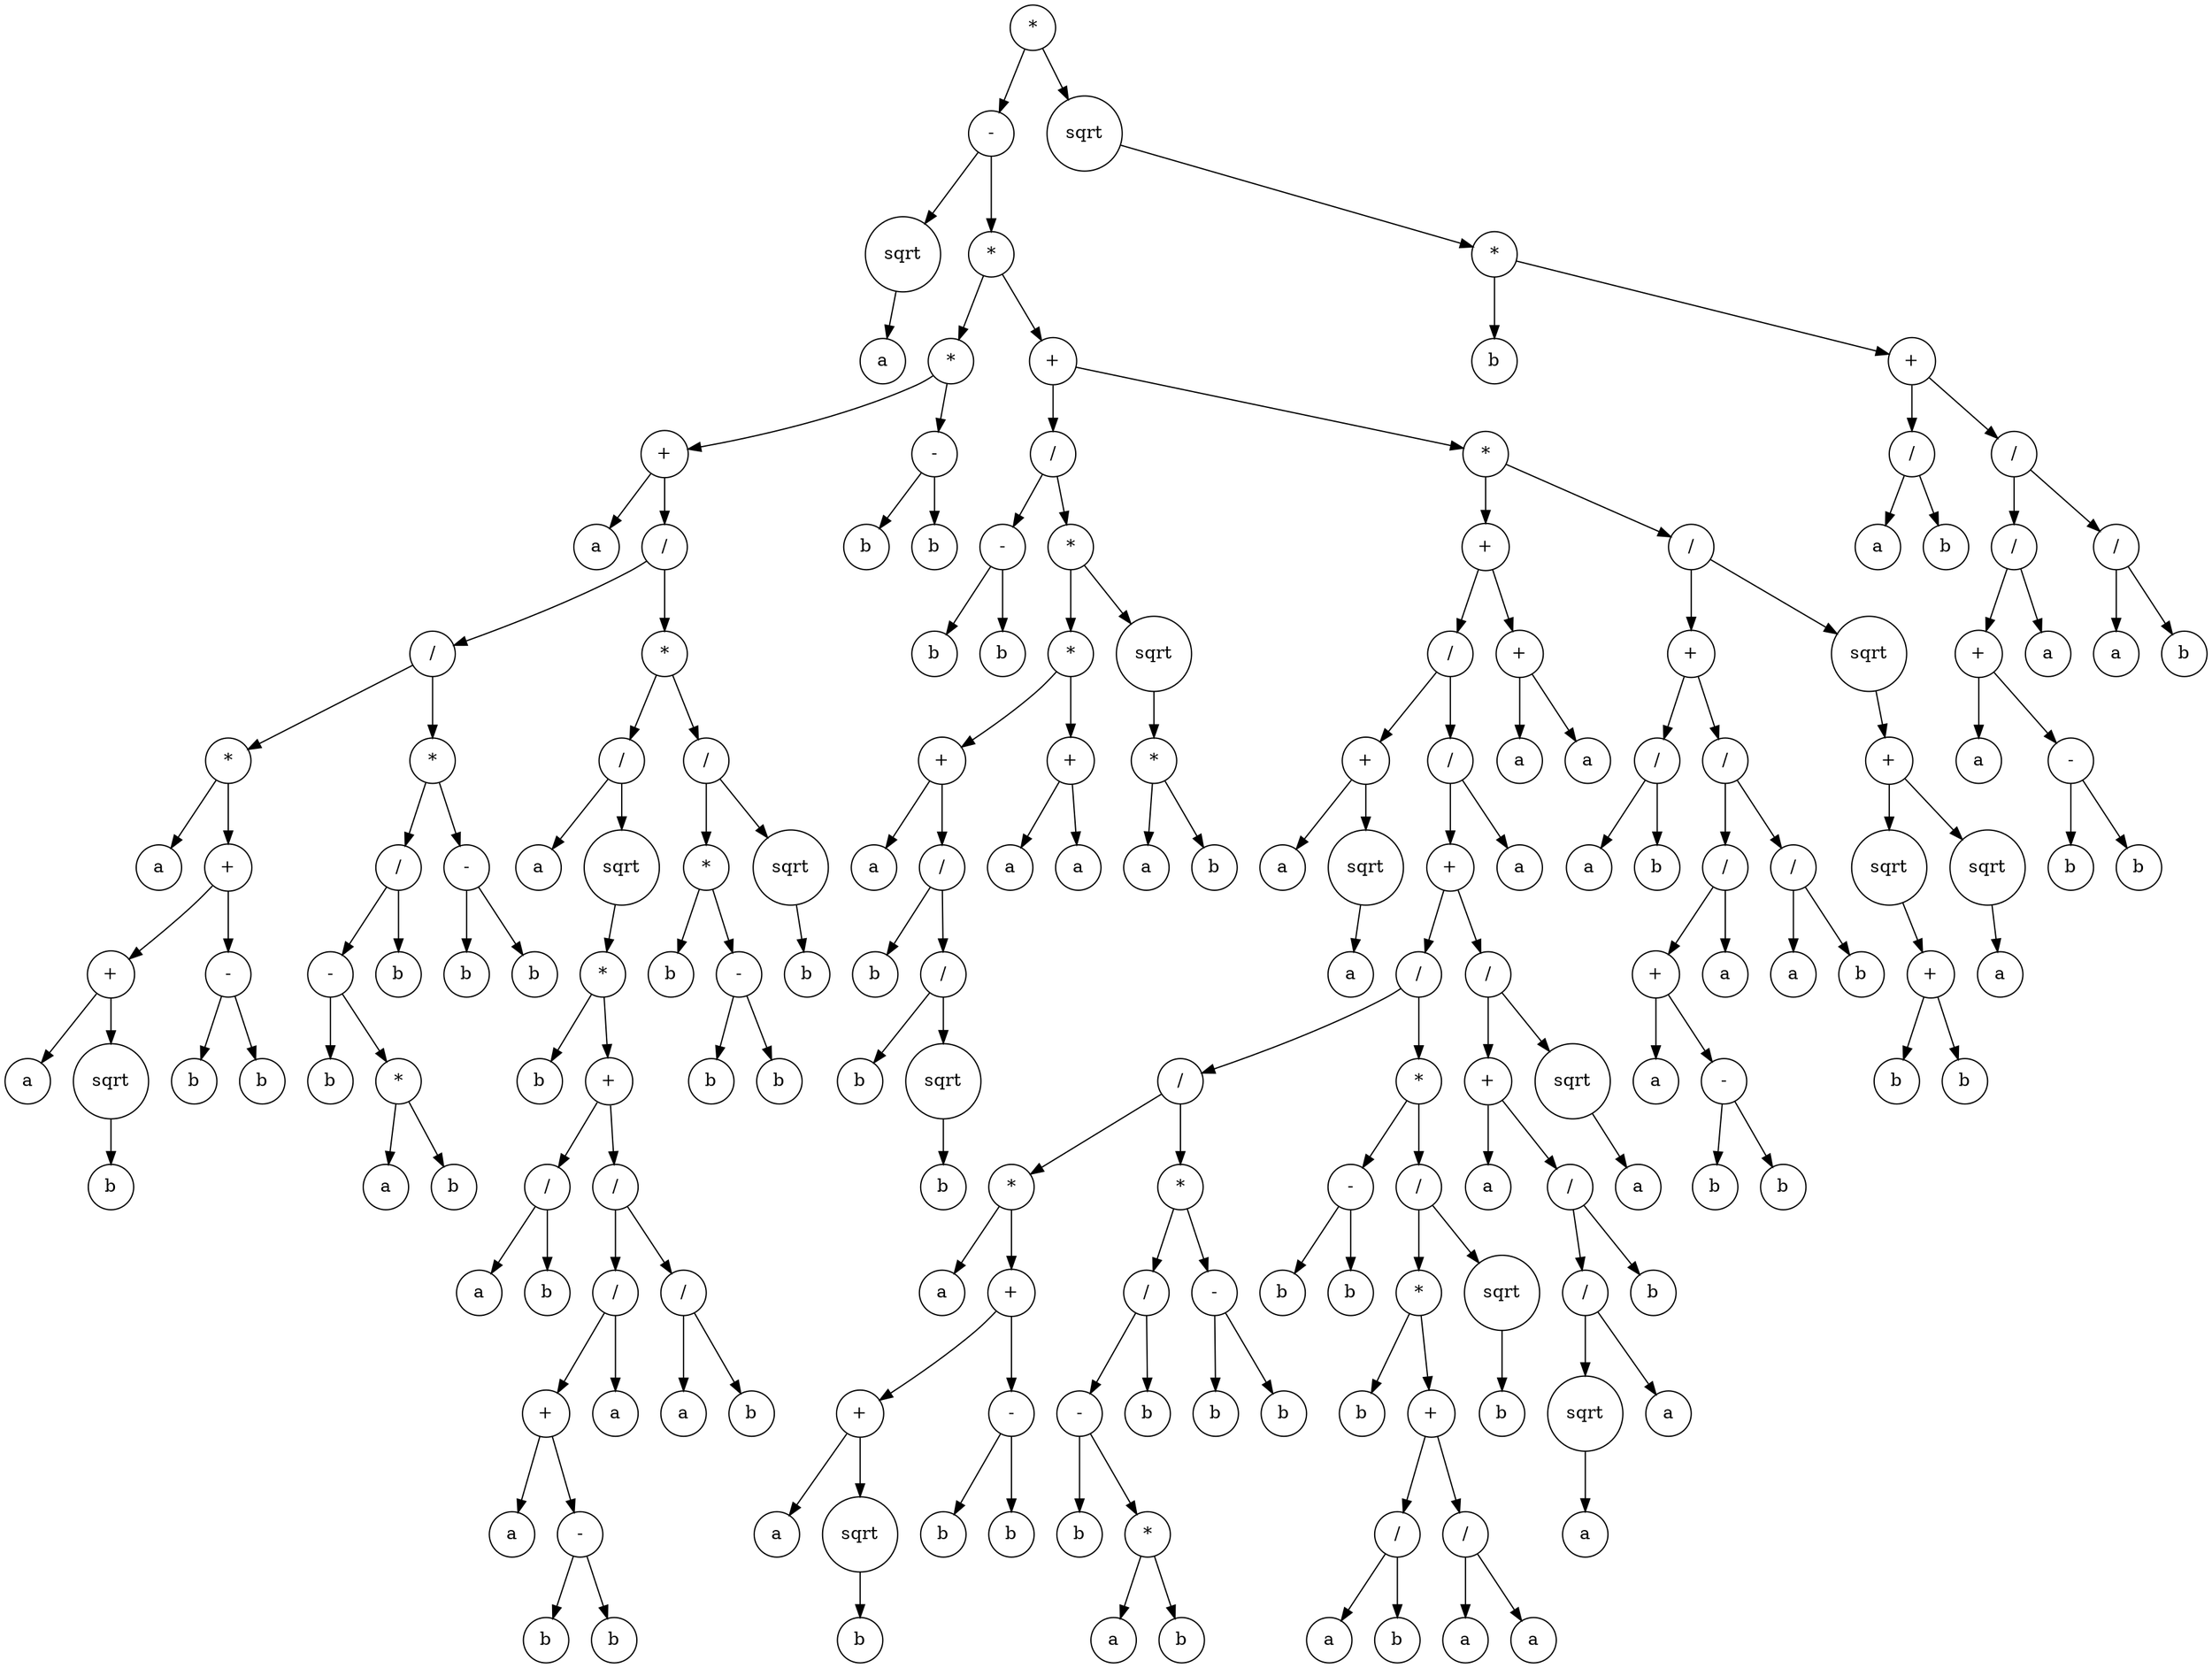 digraph g {
graph [ordering=out];
node [shape=circle];
n[label = "*"];
n0[label = "-"];
n00[label = "sqrt"];
n000[label = "a"];
n00 -> n000;
n0 -> n00;
n01[label = "*"];
n010[label = "*"];
n0100[label = "+"];
n01000[label = "a"];
n0100 -> n01000;
n01001[label = "/"];
n010010[label = "/"];
n0100100[label = "*"];
n01001000[label = "a"];
n0100100 -> n01001000;
n01001001[label = "+"];
n010010010[label = "+"];
n0100100100[label = "a"];
n010010010 -> n0100100100;
n0100100101[label = "sqrt"];
n01001001010[label = "b"];
n0100100101 -> n01001001010;
n010010010 -> n0100100101;
n01001001 -> n010010010;
n010010011[label = "-"];
n0100100110[label = "b"];
n010010011 -> n0100100110;
n0100100111[label = "b"];
n010010011 -> n0100100111;
n01001001 -> n010010011;
n0100100 -> n01001001;
n010010 -> n0100100;
n0100101[label = "*"];
n01001010[label = "/"];
n010010100[label = "-"];
n0100101000[label = "b"];
n010010100 -> n0100101000;
n0100101001[label = "*"];
n01001010010[label = "a"];
n0100101001 -> n01001010010;
n01001010011[label = "b"];
n0100101001 -> n01001010011;
n010010100 -> n0100101001;
n01001010 -> n010010100;
n010010101[label = "b"];
n01001010 -> n010010101;
n0100101 -> n01001010;
n01001011[label = "-"];
n010010110[label = "b"];
n01001011 -> n010010110;
n010010111[label = "b"];
n01001011 -> n010010111;
n0100101 -> n01001011;
n010010 -> n0100101;
n01001 -> n010010;
n010011[label = "*"];
n0100110[label = "/"];
n01001100[label = "a"];
n0100110 -> n01001100;
n01001101[label = "sqrt"];
n010011010[label = "*"];
n0100110100[label = "b"];
n010011010 -> n0100110100;
n0100110101[label = "+"];
n01001101010[label = "/"];
n010011010100[label = "a"];
n01001101010 -> n010011010100;
n010011010101[label = "b"];
n01001101010 -> n010011010101;
n0100110101 -> n01001101010;
n01001101011[label = "/"];
n010011010110[label = "/"];
n0100110101100[label = "+"];
n01001101011000[label = "a"];
n0100110101100 -> n01001101011000;
n01001101011001[label = "-"];
n010011010110010[label = "b"];
n01001101011001 -> n010011010110010;
n010011010110011[label = "b"];
n01001101011001 -> n010011010110011;
n0100110101100 -> n01001101011001;
n010011010110 -> n0100110101100;
n0100110101101[label = "a"];
n010011010110 -> n0100110101101;
n01001101011 -> n010011010110;
n010011010111[label = "/"];
n0100110101110[label = "a"];
n010011010111 -> n0100110101110;
n0100110101111[label = "b"];
n010011010111 -> n0100110101111;
n01001101011 -> n010011010111;
n0100110101 -> n01001101011;
n010011010 -> n0100110101;
n01001101 -> n010011010;
n0100110 -> n01001101;
n010011 -> n0100110;
n0100111[label = "/"];
n01001110[label = "*"];
n010011100[label = "b"];
n01001110 -> n010011100;
n010011101[label = "-"];
n0100111010[label = "b"];
n010011101 -> n0100111010;
n0100111011[label = "b"];
n010011101 -> n0100111011;
n01001110 -> n010011101;
n0100111 -> n01001110;
n01001111[label = "sqrt"];
n010011110[label = "b"];
n01001111 -> n010011110;
n0100111 -> n01001111;
n010011 -> n0100111;
n01001 -> n010011;
n0100 -> n01001;
n010 -> n0100;
n0101[label = "-"];
n01010[label = "b"];
n0101 -> n01010;
n01011[label = "b"];
n0101 -> n01011;
n010 -> n0101;
n01 -> n010;
n011[label = "+"];
n0110[label = "/"];
n01100[label = "-"];
n011000[label = "b"];
n01100 -> n011000;
n011001[label = "b"];
n01100 -> n011001;
n0110 -> n01100;
n01101[label = "*"];
n011010[label = "*"];
n0110100[label = "+"];
n01101000[label = "a"];
n0110100 -> n01101000;
n01101001[label = "/"];
n011010010[label = "b"];
n01101001 -> n011010010;
n011010011[label = "/"];
n0110100110[label = "b"];
n011010011 -> n0110100110;
n0110100111[label = "sqrt"];
n01101001110[label = "b"];
n0110100111 -> n01101001110;
n011010011 -> n0110100111;
n01101001 -> n011010011;
n0110100 -> n01101001;
n011010 -> n0110100;
n0110101[label = "+"];
n01101010[label = "a"];
n0110101 -> n01101010;
n01101011[label = "a"];
n0110101 -> n01101011;
n011010 -> n0110101;
n01101 -> n011010;
n011011[label = "sqrt"];
n0110110[label = "*"];
n01101100[label = "a"];
n0110110 -> n01101100;
n01101101[label = "b"];
n0110110 -> n01101101;
n011011 -> n0110110;
n01101 -> n011011;
n0110 -> n01101;
n011 -> n0110;
n0111[label = "*"];
n01110[label = "+"];
n011100[label = "/"];
n0111000[label = "+"];
n01110000[label = "a"];
n0111000 -> n01110000;
n01110001[label = "sqrt"];
n011100010[label = "a"];
n01110001 -> n011100010;
n0111000 -> n01110001;
n011100 -> n0111000;
n0111001[label = "/"];
n01110010[label = "+"];
n011100100[label = "/"];
n0111001000[label = "/"];
n01110010000[label = "*"];
n011100100000[label = "a"];
n01110010000 -> n011100100000;
n011100100001[label = "+"];
n0111001000010[label = "+"];
n01110010000100[label = "a"];
n0111001000010 -> n01110010000100;
n01110010000101[label = "sqrt"];
n011100100001010[label = "b"];
n01110010000101 -> n011100100001010;
n0111001000010 -> n01110010000101;
n011100100001 -> n0111001000010;
n0111001000011[label = "-"];
n01110010000110[label = "b"];
n0111001000011 -> n01110010000110;
n01110010000111[label = "b"];
n0111001000011 -> n01110010000111;
n011100100001 -> n0111001000011;
n01110010000 -> n011100100001;
n0111001000 -> n01110010000;
n01110010001[label = "*"];
n011100100010[label = "/"];
n0111001000100[label = "-"];
n01110010001000[label = "b"];
n0111001000100 -> n01110010001000;
n01110010001001[label = "*"];
n011100100010010[label = "a"];
n01110010001001 -> n011100100010010;
n011100100010011[label = "b"];
n01110010001001 -> n011100100010011;
n0111001000100 -> n01110010001001;
n011100100010 -> n0111001000100;
n0111001000101[label = "b"];
n011100100010 -> n0111001000101;
n01110010001 -> n011100100010;
n011100100011[label = "-"];
n0111001000110[label = "b"];
n011100100011 -> n0111001000110;
n0111001000111[label = "b"];
n011100100011 -> n0111001000111;
n01110010001 -> n011100100011;
n0111001000 -> n01110010001;
n011100100 -> n0111001000;
n0111001001[label = "*"];
n01110010010[label = "-"];
n011100100100[label = "b"];
n01110010010 -> n011100100100;
n011100100101[label = "b"];
n01110010010 -> n011100100101;
n0111001001 -> n01110010010;
n01110010011[label = "/"];
n011100100110[label = "*"];
n0111001001100[label = "b"];
n011100100110 -> n0111001001100;
n0111001001101[label = "+"];
n01110010011010[label = "/"];
n011100100110100[label = "a"];
n01110010011010 -> n011100100110100;
n011100100110101[label = "b"];
n01110010011010 -> n011100100110101;
n0111001001101 -> n01110010011010;
n01110010011011[label = "/"];
n011100100110110[label = "a"];
n01110010011011 -> n011100100110110;
n011100100110111[label = "a"];
n01110010011011 -> n011100100110111;
n0111001001101 -> n01110010011011;
n011100100110 -> n0111001001101;
n01110010011 -> n011100100110;
n011100100111[label = "sqrt"];
n0111001001110[label = "b"];
n011100100111 -> n0111001001110;
n01110010011 -> n011100100111;
n0111001001 -> n01110010011;
n011100100 -> n0111001001;
n01110010 -> n011100100;
n011100101[label = "/"];
n0111001010[label = "+"];
n01110010100[label = "a"];
n0111001010 -> n01110010100;
n01110010101[label = "/"];
n011100101010[label = "/"];
n0111001010100[label = "sqrt"];
n01110010101000[label = "a"];
n0111001010100 -> n01110010101000;
n011100101010 -> n0111001010100;
n0111001010101[label = "a"];
n011100101010 -> n0111001010101;
n01110010101 -> n011100101010;
n011100101011[label = "b"];
n01110010101 -> n011100101011;
n0111001010 -> n01110010101;
n011100101 -> n0111001010;
n0111001011[label = "sqrt"];
n01110010110[label = "a"];
n0111001011 -> n01110010110;
n011100101 -> n0111001011;
n01110010 -> n011100101;
n0111001 -> n01110010;
n01110011[label = "a"];
n0111001 -> n01110011;
n011100 -> n0111001;
n01110 -> n011100;
n011101[label = "+"];
n0111010[label = "a"];
n011101 -> n0111010;
n0111011[label = "a"];
n011101 -> n0111011;
n01110 -> n011101;
n0111 -> n01110;
n01111[label = "/"];
n011110[label = "+"];
n0111100[label = "/"];
n01111000[label = "a"];
n0111100 -> n01111000;
n01111001[label = "b"];
n0111100 -> n01111001;
n011110 -> n0111100;
n0111101[label = "/"];
n01111010[label = "/"];
n011110100[label = "+"];
n0111101000[label = "a"];
n011110100 -> n0111101000;
n0111101001[label = "-"];
n01111010010[label = "b"];
n0111101001 -> n01111010010;
n01111010011[label = "b"];
n0111101001 -> n01111010011;
n011110100 -> n0111101001;
n01111010 -> n011110100;
n011110101[label = "a"];
n01111010 -> n011110101;
n0111101 -> n01111010;
n01111011[label = "/"];
n011110110[label = "a"];
n01111011 -> n011110110;
n011110111[label = "b"];
n01111011 -> n011110111;
n0111101 -> n01111011;
n011110 -> n0111101;
n01111 -> n011110;
n011111[label = "sqrt"];
n0111110[label = "+"];
n01111100[label = "sqrt"];
n011111000[label = "+"];
n0111110000[label = "b"];
n011111000 -> n0111110000;
n0111110001[label = "b"];
n011111000 -> n0111110001;
n01111100 -> n011111000;
n0111110 -> n01111100;
n01111101[label = "sqrt"];
n011111010[label = "a"];
n01111101 -> n011111010;
n0111110 -> n01111101;
n011111 -> n0111110;
n01111 -> n011111;
n0111 -> n01111;
n011 -> n0111;
n01 -> n011;
n0 -> n01;
n -> n0;
n1[label = "sqrt"];
n10[label = "*"];
n100[label = "b"];
n10 -> n100;
n101[label = "+"];
n1010[label = "/"];
n10100[label = "a"];
n1010 -> n10100;
n10101[label = "b"];
n1010 -> n10101;
n101 -> n1010;
n1011[label = "/"];
n10110[label = "/"];
n101100[label = "+"];
n1011000[label = "a"];
n101100 -> n1011000;
n1011001[label = "-"];
n10110010[label = "b"];
n1011001 -> n10110010;
n10110011[label = "b"];
n1011001 -> n10110011;
n101100 -> n1011001;
n10110 -> n101100;
n101101[label = "a"];
n10110 -> n101101;
n1011 -> n10110;
n10111[label = "/"];
n101110[label = "a"];
n10111 -> n101110;
n101111[label = "b"];
n10111 -> n101111;
n1011 -> n10111;
n101 -> n1011;
n10 -> n101;
n1 -> n10;
n -> n1;
}
